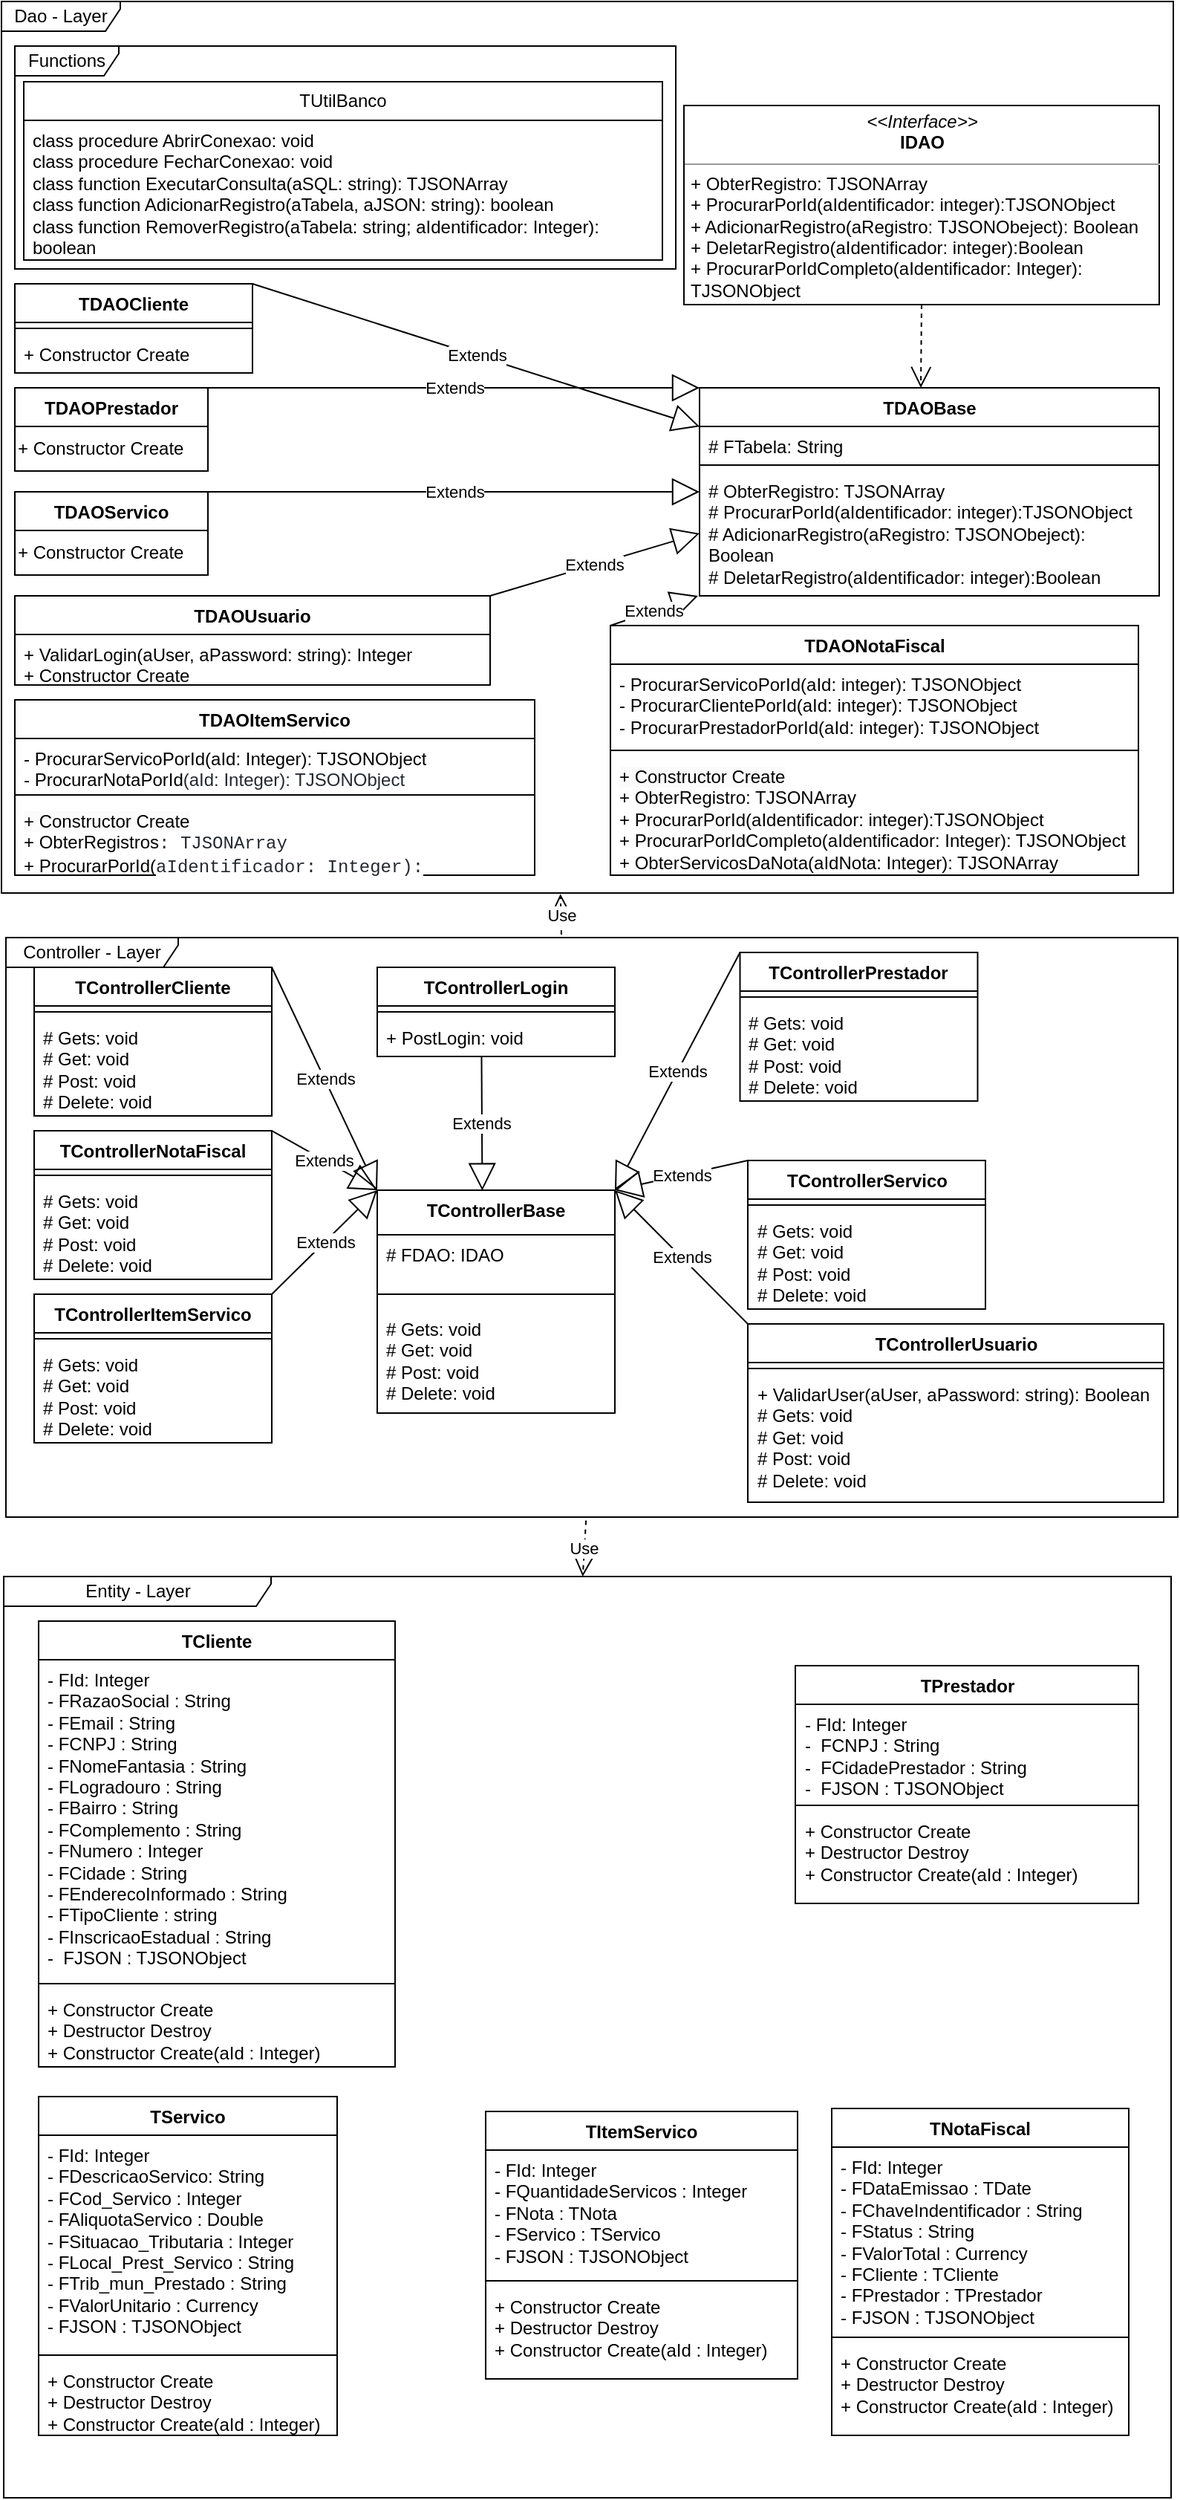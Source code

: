 <mxfile version="21.0.6" type="google"><diagram name="Página-1" id="JsCTMT73mzCLdnF7psTG"><mxGraphModel grid="1" page="1" gridSize="10" guides="1" tooltips="1" connect="1" arrows="1" fold="1" pageScale="1" pageWidth="827" pageHeight="1169" math="0" shadow="0"><root><mxCell id="0"/><mxCell id="1" parent="0"/><mxCell id="kdF4qEIJ6AiZeBFw40mu-1" value="Dao - Layer" style="shape=umlFrame;whiteSpace=wrap;html=1;pointerEvents=0;width=80;height=20;" vertex="1" parent="1"><mxGeometry x="11" y="30" width="789" height="600" as="geometry"/></mxCell><mxCell id="kdF4qEIJ6AiZeBFw40mu-3" value="TDAOCliente" style="swimlane;fontStyle=1;align=center;verticalAlign=top;childLayout=stackLayout;horizontal=1;startSize=26;horizontalStack=0;resizeParent=1;resizeParentMax=0;resizeLast=0;collapsible=1;marginBottom=0;whiteSpace=wrap;html=1;" vertex="1" parent="1"><mxGeometry x="20" y="220" width="160" height="60" as="geometry"/></mxCell><mxCell id="kdF4qEIJ6AiZeBFw40mu-5" value="" style="line;strokeWidth=1;fillColor=none;align=left;verticalAlign=middle;spacingTop=-1;spacingLeft=3;spacingRight=3;rotatable=0;labelPosition=right;points=[];portConstraint=eastwest;strokeColor=inherit;" vertex="1" parent="kdF4qEIJ6AiZeBFw40mu-3"><mxGeometry y="26" width="160" height="8" as="geometry"/></mxCell><mxCell id="kdF4qEIJ6AiZeBFw40mu-6" value="+ Constructor Create" style="text;strokeColor=none;fillColor=none;align=left;verticalAlign=top;spacingLeft=4;spacingRight=4;overflow=hidden;rotatable=0;points=[[0,0.5],[1,0.5]];portConstraint=eastwest;whiteSpace=wrap;html=1;" vertex="1" parent="kdF4qEIJ6AiZeBFw40mu-3"><mxGeometry y="34" width="160" height="26" as="geometry"/></mxCell><mxCell id="kdF4qEIJ6AiZeBFw40mu-8" value="TDAOBase" style="swimlane;fontStyle=1;align=center;verticalAlign=top;childLayout=stackLayout;horizontal=1;startSize=26;horizontalStack=0;resizeParent=1;resizeParentMax=0;resizeLast=0;collapsible=1;marginBottom=0;whiteSpace=wrap;html=1;" vertex="1" parent="1"><mxGeometry x="481" y="290" width="309.5" height="140" as="geometry"/></mxCell><mxCell id="kdF4qEIJ6AiZeBFw40mu-9" value="# FTabela: String" style="text;strokeColor=none;fillColor=none;align=left;verticalAlign=top;spacingLeft=4;spacingRight=4;overflow=hidden;rotatable=0;points=[[0,0.5],[1,0.5]];portConstraint=eastwest;whiteSpace=wrap;html=1;" vertex="1" parent="kdF4qEIJ6AiZeBFw40mu-8"><mxGeometry y="26" width="309.5" height="22" as="geometry"/></mxCell><mxCell id="kdF4qEIJ6AiZeBFw40mu-10" value="" style="line;strokeWidth=1;fillColor=none;align=left;verticalAlign=middle;spacingTop=-1;spacingLeft=3;spacingRight=3;rotatable=0;labelPosition=right;points=[];portConstraint=eastwest;strokeColor=inherit;" vertex="1" parent="kdF4qEIJ6AiZeBFw40mu-8"><mxGeometry y="48" width="309.5" height="8" as="geometry"/></mxCell><mxCell id="kdF4qEIJ6AiZeBFw40mu-11" value="# ObterRegistro: TJSONArray&lt;br&gt;# ProcurarPorId(aIdentificador: integer):TJSONObject&lt;br&gt;# AdicionarRegistro(aRegistro: TJSONObeject): Boolean&lt;br&gt;# DeletarRegistro(aIdentificador: integer):Boolean&lt;br&gt;&lt;br&gt;" style="text;strokeColor=none;fillColor=none;align=left;verticalAlign=top;spacingLeft=4;spacingRight=4;overflow=hidden;rotatable=0;points=[[0,0.5],[1,0.5]];portConstraint=eastwest;whiteSpace=wrap;html=1;" vertex="1" parent="kdF4qEIJ6AiZeBFw40mu-8"><mxGeometry y="56" width="309.5" height="84" as="geometry"/></mxCell><mxCell id="kdF4qEIJ6AiZeBFw40mu-12" value="TDAONotaFiscal" style="swimlane;fontStyle=1;align=center;verticalAlign=top;childLayout=stackLayout;horizontal=1;startSize=26;horizontalStack=0;resizeParent=1;resizeParentMax=0;resizeLast=0;collapsible=1;marginBottom=0;whiteSpace=wrap;html=1;" vertex="1" parent="1"><mxGeometry x="421" y="450" width="355.5" height="168" as="geometry"/></mxCell><mxCell id="kdF4qEIJ6AiZeBFw40mu-13" value="- ProcurarServicoPorId(aId: integer): TJSONObject&lt;br&gt;- ProcurarClientePorId(aId: integer): TJSONObject&lt;br&gt;- ProcurarPrestadorPorId(aId: integer): TJSONObject" style="text;strokeColor=none;fillColor=none;align=left;verticalAlign=top;spacingLeft=4;spacingRight=4;overflow=hidden;rotatable=0;points=[[0,0.5],[1,0.5]];portConstraint=eastwest;whiteSpace=wrap;html=1;" vertex="1" parent="kdF4qEIJ6AiZeBFw40mu-12"><mxGeometry y="26" width="355.5" height="54" as="geometry"/></mxCell><mxCell id="kdF4qEIJ6AiZeBFw40mu-14" value="" style="line;strokeWidth=1;fillColor=none;align=left;verticalAlign=middle;spacingTop=-1;spacingLeft=3;spacingRight=3;rotatable=0;labelPosition=right;points=[];portConstraint=eastwest;strokeColor=inherit;" vertex="1" parent="kdF4qEIJ6AiZeBFw40mu-12"><mxGeometry y="80" width="355.5" height="8" as="geometry"/></mxCell><mxCell id="kdF4qEIJ6AiZeBFw40mu-15" value="&lt;span style=&quot;color: rgb(0, 0, 0); font-family: Helvetica; font-size: 12px; font-style: normal; font-variant-ligatures: normal; font-variant-caps: normal; font-weight: 400; letter-spacing: normal; orphans: 2; text-align: left; text-indent: 0px; text-transform: none; widows: 2; word-spacing: 0px; -webkit-text-stroke-width: 0px; background-color: rgb(251, 251, 251); text-decoration-thickness: initial; text-decoration-style: initial; text-decoration-color: initial; float: none; display: inline !important;&quot;&gt;+ Constructor Create&lt;br&gt;&lt;/span&gt;+ ObterRegistro: TJSONArray&lt;br style=&quot;border-color: var(--border-color);&quot;&gt;+ ProcurarPorId(aIdentificador: integer):TJSONObject&lt;br&gt;&lt;div&gt;+ ProcurarPorIdCompleto(aIdentificador: Integer): TJSONObject&lt;/div&gt;&lt;div&gt;+ ObterServicosDaNota(aIdNota: Integer): TJSONArray&lt;/div&gt;" style="text;strokeColor=none;fillColor=none;align=left;verticalAlign=top;spacingLeft=4;spacingRight=4;overflow=hidden;rotatable=0;points=[[0,0.5],[1,0.5]];portConstraint=eastwest;whiteSpace=wrap;html=1;" vertex="1" parent="kdF4qEIJ6AiZeBFw40mu-12"><mxGeometry y="88" width="355.5" height="80" as="geometry"/></mxCell><mxCell id="kdF4qEIJ6AiZeBFw40mu-16" value="TDAOPrestador" style="swimlane;fontStyle=1;align=center;verticalAlign=top;childLayout=stackLayout;horizontal=1;startSize=26;horizontalStack=0;resizeParent=1;resizeParentMax=0;resizeLast=0;collapsible=1;marginBottom=0;whiteSpace=wrap;html=1;" vertex="1" parent="1"><mxGeometry x="20" y="290" width="130" height="56" as="geometry"/></mxCell><mxCell id="kdF4qEIJ6AiZeBFw40mu-38" value="+ Constructor Create" style="text;html=1;align=left;verticalAlign=middle;resizable=0;points=[];autosize=1;strokeColor=none;fillColor=none;" vertex="1" parent="kdF4qEIJ6AiZeBFw40mu-16"><mxGeometry y="26" width="130" height="30" as="geometry"/></mxCell><mxCell id="kdF4qEIJ6AiZeBFw40mu-24" value="TDAOUsuario" style="swimlane;fontStyle=1;align=center;verticalAlign=top;childLayout=stackLayout;horizontal=1;startSize=26;horizontalStack=0;resizeParent=1;resizeParentMax=0;resizeLast=0;collapsible=1;marginBottom=0;whiteSpace=wrap;html=1;" vertex="1" parent="1"><mxGeometry x="20" y="430" width="320" height="60" as="geometry"/></mxCell><mxCell id="kdF4qEIJ6AiZeBFw40mu-25" value="+ ValidarLogin(aUser, aPassword: string): Integer&lt;br&gt;+ Constructor Create" style="text;strokeColor=none;fillColor=none;align=left;verticalAlign=top;spacingLeft=4;spacingRight=4;overflow=hidden;rotatable=0;points=[[0,0.5],[1,0.5]];portConstraint=eastwest;whiteSpace=wrap;html=1;" vertex="1" parent="kdF4qEIJ6AiZeBFw40mu-24"><mxGeometry y="26" width="320" height="34" as="geometry"/></mxCell><mxCell id="kdF4qEIJ6AiZeBFw40mu-32" value="&lt;p style=&quot;margin:0px;margin-top:4px;text-align:center;&quot;&gt;&lt;i&gt;&amp;lt;&amp;lt;Interface&amp;gt;&amp;gt;&lt;/i&gt;&lt;br&gt;&lt;b&gt;IDAO&lt;/b&gt;&lt;/p&gt;&lt;hr size=&quot;1&quot;&gt;&lt;p style=&quot;margin:0px;margin-left:4px;&quot;&gt;+ ObterRegistro: TJSONArray&lt;br&gt;+ ProcurarPorId(aIdentificador: integer):TJSONObject&lt;/p&gt;&lt;p style=&quot;margin:0px;margin-left:4px;&quot;&gt;+ AdicionarRegistro(aRegistro: TJSONObeject): Boolean&lt;/p&gt;&lt;p style=&quot;margin:0px;margin-left:4px;&quot;&gt;+ DeletarRegistro(aIdentificador: integer):Boolean&lt;br&gt;&lt;/p&gt;&lt;p style=&quot;margin:0px;margin-left:4px;&quot;&gt;+ ProcurarPorIdCompleto(aIdentificador: Integer): TJSONObject&lt;/p&gt;" style="verticalAlign=top;align=left;overflow=fill;fontSize=12;fontFamily=Helvetica;html=1;whiteSpace=wrap;" vertex="1" parent="1"><mxGeometry x="470.5" y="100" width="320" height="134" as="geometry"/></mxCell><mxCell id="kdF4qEIJ6AiZeBFw40mu-33" value="Functions" style="shape=umlFrame;whiteSpace=wrap;html=1;pointerEvents=0;width=70;height=20;" vertex="1" parent="1"><mxGeometry x="20" y="60" width="445" height="150" as="geometry"/></mxCell><mxCell id="kdF4qEIJ6AiZeBFw40mu-34" value="TUtilBanco" style="swimlane;fontStyle=0;childLayout=stackLayout;horizontal=1;startSize=26;fillColor=none;horizontalStack=0;resizeParent=1;resizeParentMax=0;resizeLast=0;collapsible=1;marginBottom=0;whiteSpace=wrap;html=1;" vertex="1" parent="1"><mxGeometry x="26" y="84" width="430" height="120" as="geometry"/></mxCell><mxCell id="kdF4qEIJ6AiZeBFw40mu-35" value="class procedure AbrirConexao: void&lt;br&gt;class procedure FecharConexao: void&lt;br&gt;class function ExecutarConsulta(aSQL: string): TJSONArray&lt;br&gt;class function AdicionarRegistro(aTabela, aJSON: string): boolean&lt;br&gt;class function RemoverRegistro(aTabela: string; aIdentificador: Integer): boolean" style="text;strokeColor=none;fillColor=none;align=left;verticalAlign=top;spacingLeft=4;spacingRight=4;overflow=hidden;rotatable=0;points=[[0,0.5],[1,0.5]];portConstraint=eastwest;whiteSpace=wrap;html=1;" vertex="1" parent="kdF4qEIJ6AiZeBFw40mu-34"><mxGeometry y="26" width="430" height="94" as="geometry"/></mxCell><mxCell id="kdF4qEIJ6AiZeBFw40mu-39" value="TDAOServico" style="swimlane;fontStyle=1;align=center;verticalAlign=top;childLayout=stackLayout;horizontal=1;startSize=26;horizontalStack=0;resizeParent=1;resizeParentMax=0;resizeLast=0;collapsible=1;marginBottom=0;whiteSpace=wrap;html=1;" vertex="1" parent="1"><mxGeometry x="20" y="360" width="130" height="56" as="geometry"/></mxCell><mxCell id="kdF4qEIJ6AiZeBFw40mu-40" value="+ Constructor Create" style="text;html=1;align=left;verticalAlign=middle;resizable=0;points=[];autosize=1;strokeColor=none;fillColor=none;" vertex="1" parent="kdF4qEIJ6AiZeBFw40mu-39"><mxGeometry y="26" width="130" height="30" as="geometry"/></mxCell><mxCell id="kdF4qEIJ6AiZeBFw40mu-42" value="Extends" style="endArrow=block;endSize=16;endFill=0;html=1;rounded=0;exitX=1;exitY=0;exitDx=0;exitDy=0;entryX=0;entryY=0.186;entryDx=0;entryDy=0;entryPerimeter=0;" edge="1" parent="1" source="kdF4qEIJ6AiZeBFw40mu-3" target="kdF4qEIJ6AiZeBFw40mu-8"><mxGeometry width="160" relative="1" as="geometry"><mxPoint x="317.5" y="70" as="sourcePoint"/><mxPoint x="430" y="310" as="targetPoint"/></mxGeometry></mxCell><mxCell id="kdF4qEIJ6AiZeBFw40mu-43" value="Extends" style="endArrow=block;endSize=16;endFill=0;html=1;rounded=0;exitX=0;exitY=0;exitDx=0;exitDy=0;" edge="1" parent="1" source="kdF4qEIJ6AiZeBFw40mu-12"><mxGeometry width="160" relative="1" as="geometry"><mxPoint x="330" y="210" as="sourcePoint"/><mxPoint x="480" y="430" as="targetPoint"/></mxGeometry></mxCell><mxCell id="kdF4qEIJ6AiZeBFw40mu-44" value="Extends" style="endArrow=block;endSize=16;endFill=0;html=1;rounded=0;entryX=0;entryY=0;entryDx=0;entryDy=0;" edge="1" parent="1" target="kdF4qEIJ6AiZeBFw40mu-8"><mxGeometry width="160" relative="1" as="geometry"><mxPoint x="150" y="290" as="sourcePoint"/><mxPoint x="430" y="327" as="targetPoint"/></mxGeometry></mxCell><mxCell id="kdF4qEIJ6AiZeBFw40mu-45" value="Extends" style="endArrow=block;endSize=16;endFill=0;html=1;rounded=0;exitX=1;exitY=0;exitDx=0;exitDy=0;entryX=0;entryY=0.5;entryDx=0;entryDy=0;" edge="1" parent="1" source="kdF4qEIJ6AiZeBFw40mu-24" target="kdF4qEIJ6AiZeBFw40mu-11"><mxGeometry width="160" relative="1" as="geometry"><mxPoint x="290" y="439" as="sourcePoint"/><mxPoint x="429" y="346" as="targetPoint"/></mxGeometry></mxCell><mxCell id="kdF4qEIJ6AiZeBFw40mu-46" value="Extends" style="endArrow=block;endSize=16;endFill=0;html=1;rounded=0;exitX=1;exitY=0;exitDx=0;exitDy=0;" edge="1" parent="1" source="kdF4qEIJ6AiZeBFw40mu-39" target="kdF4qEIJ6AiZeBFw40mu-8"><mxGeometry width="160" relative="1" as="geometry"><mxPoint x="140" y="380" as="sourcePoint"/><mxPoint x="390" y="350" as="targetPoint"/></mxGeometry></mxCell><mxCell id="kdF4qEIJ6AiZeBFw40mu-47" value="Controller - Layer" style="shape=umlFrame;whiteSpace=wrap;html=1;pointerEvents=0;width=116;height=20;" vertex="1" parent="1"><mxGeometry x="14" y="660" width="789" height="390" as="geometry"/></mxCell><mxCell id="kdF4qEIJ6AiZeBFw40mu-52" value="TControllerLogin" style="swimlane;fontStyle=1;align=center;verticalAlign=top;childLayout=stackLayout;horizontal=1;startSize=26;horizontalStack=0;resizeParent=1;resizeParentMax=0;resizeLast=0;collapsible=1;marginBottom=0;whiteSpace=wrap;html=1;" vertex="1" parent="1"><mxGeometry x="264" y="680" width="160" height="60" as="geometry"/></mxCell><mxCell id="kdF4qEIJ6AiZeBFw40mu-53" value="" style="line;strokeWidth=1;fillColor=none;align=left;verticalAlign=middle;spacingTop=-1;spacingLeft=3;spacingRight=3;rotatable=0;labelPosition=right;points=[];portConstraint=eastwest;strokeColor=inherit;" vertex="1" parent="kdF4qEIJ6AiZeBFw40mu-52"><mxGeometry y="26" width="160" height="8" as="geometry"/></mxCell><mxCell id="kdF4qEIJ6AiZeBFw40mu-54" value="+ PostLogin: void" style="text;strokeColor=none;fillColor=none;align=left;verticalAlign=top;spacingLeft=4;spacingRight=4;overflow=hidden;rotatable=0;points=[[0,0.5],[1,0.5]];portConstraint=eastwest;whiteSpace=wrap;html=1;" vertex="1" parent="kdF4qEIJ6AiZeBFw40mu-52"><mxGeometry y="34" width="160" height="26" as="geometry"/></mxCell><mxCell id="kdF4qEIJ6AiZeBFw40mu-55" value="TControllerCliente" style="swimlane;fontStyle=1;align=center;verticalAlign=top;childLayout=stackLayout;horizontal=1;startSize=26;horizontalStack=0;resizeParent=1;resizeParentMax=0;resizeLast=0;collapsible=1;marginBottom=0;whiteSpace=wrap;html=1;" vertex="1" parent="1"><mxGeometry x="33" y="680" width="160" height="100" as="geometry"/></mxCell><mxCell id="kdF4qEIJ6AiZeBFw40mu-56" value="" style="line;strokeWidth=1;fillColor=none;align=left;verticalAlign=middle;spacingTop=-1;spacingLeft=3;spacingRight=3;rotatable=0;labelPosition=right;points=[];portConstraint=eastwest;strokeColor=inherit;" vertex="1" parent="kdF4qEIJ6AiZeBFw40mu-55"><mxGeometry y="26" width="160" height="8" as="geometry"/></mxCell><mxCell id="kdF4qEIJ6AiZeBFw40mu-57" value="# Gets: void&lt;br style=&quot;border-color: var(--border-color);&quot;&gt;# Get: void&lt;br style=&quot;border-color: var(--border-color);&quot;&gt;# Post: void&lt;br style=&quot;border-color: var(--border-color);&quot;&gt;# Delete: void" style="text;strokeColor=none;fillColor=none;align=left;verticalAlign=top;spacingLeft=4;spacingRight=4;overflow=hidden;rotatable=0;points=[[0,0.5],[1,0.5]];portConstraint=eastwest;whiteSpace=wrap;html=1;" vertex="1" parent="kdF4qEIJ6AiZeBFw40mu-55"><mxGeometry y="34" width="160" height="66" as="geometry"/></mxCell><mxCell id="kdF4qEIJ6AiZeBFw40mu-58" value="TControllerNotaFiscal" style="swimlane;fontStyle=1;align=center;verticalAlign=top;childLayout=stackLayout;horizontal=1;startSize=26;horizontalStack=0;resizeParent=1;resizeParentMax=0;resizeLast=0;collapsible=1;marginBottom=0;whiteSpace=wrap;html=1;" vertex="1" parent="1"><mxGeometry x="33" y="790" width="160" height="100" as="geometry"/></mxCell><mxCell id="kdF4qEIJ6AiZeBFw40mu-59" value="" style="line;strokeWidth=1;fillColor=none;align=left;verticalAlign=middle;spacingTop=-1;spacingLeft=3;spacingRight=3;rotatable=0;labelPosition=right;points=[];portConstraint=eastwest;strokeColor=inherit;" vertex="1" parent="kdF4qEIJ6AiZeBFw40mu-58"><mxGeometry y="26" width="160" height="8" as="geometry"/></mxCell><mxCell id="kdF4qEIJ6AiZeBFw40mu-60" value="# Gets: void&lt;br style=&quot;border-color: var(--border-color);&quot;&gt;# Get: void&lt;br style=&quot;border-color: var(--border-color);&quot;&gt;# Post: void&lt;br style=&quot;border-color: var(--border-color);&quot;&gt;# Delete: void" style="text;strokeColor=none;fillColor=none;align=left;verticalAlign=top;spacingLeft=4;spacingRight=4;overflow=hidden;rotatable=0;points=[[0,0.5],[1,0.5]];portConstraint=eastwest;whiteSpace=wrap;html=1;" vertex="1" parent="kdF4qEIJ6AiZeBFw40mu-58"><mxGeometry y="34" width="160" height="66" as="geometry"/></mxCell><mxCell id="kdF4qEIJ6AiZeBFw40mu-64" value="TControllerServico" style="swimlane;fontStyle=1;align=center;verticalAlign=top;childLayout=stackLayout;horizontal=1;startSize=26;horizontalStack=0;resizeParent=1;resizeParentMax=0;resizeLast=0;collapsible=1;marginBottom=0;whiteSpace=wrap;html=1;" vertex="1" parent="1"><mxGeometry x="513.5" y="810" width="160" height="100" as="geometry"/></mxCell><mxCell id="kdF4qEIJ6AiZeBFw40mu-65" value="" style="line;strokeWidth=1;fillColor=none;align=left;verticalAlign=middle;spacingTop=-1;spacingLeft=3;spacingRight=3;rotatable=0;labelPosition=right;points=[];portConstraint=eastwest;strokeColor=inherit;" vertex="1" parent="kdF4qEIJ6AiZeBFw40mu-64"><mxGeometry y="26" width="160" height="8" as="geometry"/></mxCell><mxCell id="kdF4qEIJ6AiZeBFw40mu-66" value="# Gets: void&lt;br style=&quot;border-color: var(--border-color);&quot;&gt;# Get: void&lt;br style=&quot;border-color: var(--border-color);&quot;&gt;# Post: void&lt;br style=&quot;border-color: var(--border-color);&quot;&gt;# Delete: void" style="text;strokeColor=none;fillColor=none;align=left;verticalAlign=top;spacingLeft=4;spacingRight=4;overflow=hidden;rotatable=0;points=[[0,0.5],[1,0.5]];portConstraint=eastwest;whiteSpace=wrap;html=1;" vertex="1" parent="kdF4qEIJ6AiZeBFw40mu-64"><mxGeometry y="34" width="160" height="66" as="geometry"/></mxCell><mxCell id="kdF4qEIJ6AiZeBFw40mu-67" value="TControllerPrestador" style="swimlane;fontStyle=1;align=center;verticalAlign=top;childLayout=stackLayout;horizontal=1;startSize=26;horizontalStack=0;resizeParent=1;resizeParentMax=0;resizeLast=0;collapsible=1;marginBottom=0;whiteSpace=wrap;html=1;" vertex="1" parent="1"><mxGeometry x="508.25" y="670" width="160" height="100" as="geometry"/></mxCell><mxCell id="kdF4qEIJ6AiZeBFw40mu-68" value="" style="line;strokeWidth=1;fillColor=none;align=left;verticalAlign=middle;spacingTop=-1;spacingLeft=3;spacingRight=3;rotatable=0;labelPosition=right;points=[];portConstraint=eastwest;strokeColor=inherit;" vertex="1" parent="kdF4qEIJ6AiZeBFw40mu-67"><mxGeometry y="26" width="160" height="8" as="geometry"/></mxCell><mxCell id="kdF4qEIJ6AiZeBFw40mu-69" value="# Gets: void&lt;br style=&quot;border-color: var(--border-color);&quot;&gt;# Get: void&lt;br style=&quot;border-color: var(--border-color);&quot;&gt;# Post: void&lt;br style=&quot;border-color: var(--border-color);&quot;&gt;# Delete: void" style="text;strokeColor=none;fillColor=none;align=left;verticalAlign=top;spacingLeft=4;spacingRight=4;overflow=hidden;rotatable=0;points=[[0,0.5],[1,0.5]];portConstraint=eastwest;whiteSpace=wrap;html=1;" vertex="1" parent="kdF4qEIJ6AiZeBFw40mu-67"><mxGeometry y="34" width="160" height="66" as="geometry"/></mxCell><mxCell id="kdF4qEIJ6AiZeBFw40mu-70" value="TControllerUsuario" style="swimlane;fontStyle=1;align=center;verticalAlign=top;childLayout=stackLayout;horizontal=1;startSize=26;horizontalStack=0;resizeParent=1;resizeParentMax=0;resizeLast=0;collapsible=1;marginBottom=0;whiteSpace=wrap;html=1;" vertex="1" parent="1"><mxGeometry x="513.5" y="920" width="280" height="120" as="geometry"/></mxCell><mxCell id="kdF4qEIJ6AiZeBFw40mu-71" value="" style="line;strokeWidth=1;fillColor=none;align=left;verticalAlign=middle;spacingTop=-1;spacingLeft=3;spacingRight=3;rotatable=0;labelPosition=right;points=[];portConstraint=eastwest;strokeColor=inherit;" vertex="1" parent="kdF4qEIJ6AiZeBFw40mu-70"><mxGeometry y="26" width="280" height="8" as="geometry"/></mxCell><mxCell id="kdF4qEIJ6AiZeBFw40mu-72" value="+ ValidarUser(aUser, aPassword: string): Boolean&lt;br&gt;# Gets: void&lt;br style=&quot;border-color: var(--border-color);&quot;&gt;# Get: void&lt;br style=&quot;border-color: var(--border-color);&quot;&gt;# Post: void&lt;br style=&quot;border-color: var(--border-color);&quot;&gt;# Delete: void" style="text;strokeColor=none;fillColor=none;align=left;verticalAlign=top;spacingLeft=4;spacingRight=4;overflow=hidden;rotatable=0;points=[[0,0.5],[1,0.5]];portConstraint=eastwest;whiteSpace=wrap;html=1;" vertex="1" parent="kdF4qEIJ6AiZeBFw40mu-70"><mxGeometry y="34" width="280" height="86" as="geometry"/></mxCell><mxCell id="kdF4qEIJ6AiZeBFw40mu-84" value="TControllerItemServico" style="swimlane;fontStyle=1;align=center;verticalAlign=top;childLayout=stackLayout;horizontal=1;startSize=26;horizontalStack=0;resizeParent=1;resizeParentMax=0;resizeLast=0;collapsible=1;marginBottom=0;whiteSpace=wrap;html=1;" vertex="1" parent="1"><mxGeometry x="33" y="900" width="160" height="100" as="geometry"/></mxCell><mxCell id="kdF4qEIJ6AiZeBFw40mu-85" value="" style="line;strokeWidth=1;fillColor=none;align=left;verticalAlign=middle;spacingTop=-1;spacingLeft=3;spacingRight=3;rotatable=0;labelPosition=right;points=[];portConstraint=eastwest;strokeColor=inherit;" vertex="1" parent="kdF4qEIJ6AiZeBFw40mu-84"><mxGeometry y="26" width="160" height="8" as="geometry"/></mxCell><mxCell id="kdF4qEIJ6AiZeBFw40mu-86" value="# Gets: void&lt;br style=&quot;border-color: var(--border-color);&quot;&gt;# Get: void&lt;br style=&quot;border-color: var(--border-color);&quot;&gt;# Post: void&lt;br style=&quot;border-color: var(--border-color);&quot;&gt;# Delete: void" style="text;strokeColor=none;fillColor=none;align=left;verticalAlign=top;spacingLeft=4;spacingRight=4;overflow=hidden;rotatable=0;points=[[0,0.5],[1,0.5]];portConstraint=eastwest;whiteSpace=wrap;html=1;" vertex="1" parent="kdF4qEIJ6AiZeBFw40mu-84"><mxGeometry y="34" width="160" height="66" as="geometry"/></mxCell><mxCell id="kdF4qEIJ6AiZeBFw40mu-96" value="TControllerBase" style="swimlane;fontStyle=1;align=center;verticalAlign=top;childLayout=stackLayout;horizontal=1;startSize=30;horizontalStack=0;resizeParent=1;resizeParentMax=0;resizeLast=0;collapsible=1;marginBottom=0;whiteSpace=wrap;html=1;" vertex="1" parent="1"><mxGeometry x="264" y="830" width="160" height="150" as="geometry"/></mxCell><mxCell id="kdF4qEIJ6AiZeBFw40mu-98" value="# FDAO: IDAO" style="text;strokeColor=none;fillColor=none;align=left;verticalAlign=top;spacingLeft=4;spacingRight=4;overflow=hidden;rotatable=0;points=[[0,0.5],[1,0.5]];portConstraint=eastwest;whiteSpace=wrap;html=1;" vertex="1" parent="kdF4qEIJ6AiZeBFw40mu-96"><mxGeometry y="30" width="160" height="30" as="geometry"/></mxCell><mxCell id="kdF4qEIJ6AiZeBFw40mu-97" value="" style="line;strokeWidth=1;fillColor=none;align=left;verticalAlign=middle;spacingTop=-1;spacingLeft=3;spacingRight=3;rotatable=0;labelPosition=right;points=[];portConstraint=eastwest;strokeColor=inherit;" vertex="1" parent="kdF4qEIJ6AiZeBFw40mu-96"><mxGeometry y="60" width="160" height="20" as="geometry"/></mxCell><mxCell id="kdF4qEIJ6AiZeBFw40mu-103" value="# Gets: void&lt;br&gt;# Get: void&lt;br&gt;# Post: void&lt;br&gt;# Delete: void" style="text;strokeColor=none;fillColor=none;align=left;verticalAlign=top;spacingLeft=4;spacingRight=4;overflow=hidden;rotatable=0;points=[[0,0.5],[1,0.5]];portConstraint=eastwest;whiteSpace=wrap;html=1;" vertex="1" parent="kdF4qEIJ6AiZeBFw40mu-96"><mxGeometry y="80" width="160" height="70" as="geometry"/></mxCell><mxCell id="kdF4qEIJ6AiZeBFw40mu-162" value="Use" style="endArrow=open;endSize=12;dashed=1;html=1;rounded=0;exitX=0.474;exitY=-0.005;exitDx=0;exitDy=0;exitPerimeter=0;entryX=0.477;entryY=1.001;entryDx=0;entryDy=0;entryPerimeter=0;strokeWidth=1;" edge="1" parent="1" source="kdF4qEIJ6AiZeBFw40mu-47" target="kdF4qEIJ6AiZeBFw40mu-1"><mxGeometry width="160" relative="1" as="geometry"><mxPoint x="470" y="640" as="sourcePoint"/><mxPoint x="630" y="640" as="targetPoint"/></mxGeometry></mxCell><mxCell id="kdF4qEIJ6AiZeBFw40mu-163" value="Extends" style="endArrow=block;endSize=16;endFill=0;html=1;rounded=0;entryX=0;entryY=0;entryDx=0;entryDy=0;exitX=1;exitY=0;exitDx=0;exitDy=0;" edge="1" parent="1" source="kdF4qEIJ6AiZeBFw40mu-84" target="kdF4qEIJ6AiZeBFw40mu-96"><mxGeometry width="160" relative="1" as="geometry"><mxPoint x="194" y="900" as="sourcePoint"/><mxPoint x="384" y="990" as="targetPoint"/></mxGeometry></mxCell><mxCell id="kdF4qEIJ6AiZeBFw40mu-164" value="Extends" style="endArrow=block;endSize=16;endFill=0;html=1;rounded=0;exitX=1;exitY=0;exitDx=0;exitDy=0;entryX=0;entryY=0;entryDx=0;entryDy=0;" edge="1" parent="1" source="kdF4qEIJ6AiZeBFw40mu-58" target="kdF4qEIJ6AiZeBFw40mu-96"><mxGeometry width="160" relative="1" as="geometry"><mxPoint x="214" y="839.41" as="sourcePoint"/><mxPoint x="374" y="839.41" as="targetPoint"/></mxGeometry></mxCell><mxCell id="kdF4qEIJ6AiZeBFw40mu-165" value="Extends" style="endArrow=block;endSize=16;endFill=0;html=1;rounded=0;entryX=0;entryY=0;entryDx=0;entryDy=0;exitX=1;exitY=0;exitDx=0;exitDy=0;" edge="1" parent="1" source="kdF4qEIJ6AiZeBFw40mu-55" target="kdF4qEIJ6AiZeBFw40mu-96"><mxGeometry width="160" relative="1" as="geometry"><mxPoint x="214" y="740" as="sourcePoint"/><mxPoint x="374" y="740" as="targetPoint"/></mxGeometry></mxCell><mxCell id="kdF4qEIJ6AiZeBFw40mu-167" value="Extends" style="endArrow=block;endSize=16;endFill=0;html=1;rounded=0;exitX=0;exitY=0;exitDx=0;exitDy=0;entryX=1;entryY=0;entryDx=0;entryDy=0;" edge="1" parent="1" source="kdF4qEIJ6AiZeBFw40mu-70" target="kdF4qEIJ6AiZeBFw40mu-96"><mxGeometry width="160" relative="1" as="geometry"><mxPoint x="564" y="980" as="sourcePoint"/><mxPoint x="724" y="980" as="targetPoint"/></mxGeometry></mxCell><mxCell id="kdF4qEIJ6AiZeBFw40mu-168" value="Extends" style="endArrow=block;endSize=16;endFill=0;html=1;rounded=0;entryX=1;entryY=0;entryDx=0;entryDy=0;exitX=0;exitY=0;exitDx=0;exitDy=0;" edge="1" parent="1" source="kdF4qEIJ6AiZeBFw40mu-67" target="kdF4qEIJ6AiZeBFw40mu-96"><mxGeometry width="160" relative="1" as="geometry"><mxPoint x="519" y="683" as="sourcePoint"/><mxPoint x="584" y="740" as="targetPoint"/></mxGeometry></mxCell><mxCell id="kdF4qEIJ6AiZeBFw40mu-169" value="Extends" style="endArrow=block;endSize=16;endFill=0;html=1;rounded=0;entryX=1;entryY=0;entryDx=0;entryDy=0;exitX=0;exitY=0;exitDx=0;exitDy=0;" edge="1" parent="1" source="kdF4qEIJ6AiZeBFw40mu-64" target="kdF4qEIJ6AiZeBFw40mu-96"><mxGeometry width="160" relative="1" as="geometry"><mxPoint x="526" y="796" as="sourcePoint"/><mxPoint x="424" y="810" as="targetPoint"/></mxGeometry></mxCell><mxCell id="kdF4qEIJ6AiZeBFw40mu-170" value="Extends" style="endArrow=block;endSize=16;endFill=0;html=1;rounded=0;exitX=0.439;exitY=1.002;exitDx=0;exitDy=0;exitPerimeter=0;entryX=0.442;entryY=0.002;entryDx=0;entryDy=0;entryPerimeter=0;" edge="1" parent="1" source="kdF4qEIJ6AiZeBFw40mu-54" target="kdF4qEIJ6AiZeBFw40mu-96"><mxGeometry width="160" relative="1" as="geometry"><mxPoint x="251" y="770" as="sourcePoint"/><mxPoint x="411" y="770" as="targetPoint"/></mxGeometry></mxCell><mxCell id="kdF4qEIJ6AiZeBFw40mu-171" value="Entity - Layer" style="shape=umlFrame;whiteSpace=wrap;html=1;pointerEvents=0;width=180;height=20;" vertex="1" parent="1"><mxGeometry x="12.5" y="1090" width="786" height="620" as="geometry"/></mxCell><mxCell id="kdF4qEIJ6AiZeBFw40mu-172" value="Use" style="endArrow=open;endSize=12;dashed=1;html=1;rounded=0;entryX=0.496;entryY=0;entryDx=0;entryDy=0;entryPerimeter=0;exitX=0.495;exitY=1.006;exitDx=0;exitDy=0;exitPerimeter=0;" edge="1" parent="1" target="kdF4qEIJ6AiZeBFw40mu-171" source="kdF4qEIJ6AiZeBFw40mu-47"><mxGeometry width="160" relative="1" as="geometry"><mxPoint x="366" y="1100" as="sourcePoint"/><mxPoint x="590" y="1120" as="targetPoint"/></mxGeometry></mxCell><mxCell id="kdF4qEIJ6AiZeBFw40mu-173" value="TCliente" style="swimlane;fontStyle=1;align=center;verticalAlign=top;childLayout=stackLayout;horizontal=1;startSize=26;horizontalStack=0;resizeParent=1;resizeParentMax=0;resizeLast=0;collapsible=1;marginBottom=0;whiteSpace=wrap;html=1;" vertex="1" parent="1"><mxGeometry x="36" y="1120" width="240" height="300" as="geometry"/></mxCell><mxCell id="kdF4qEIJ6AiZeBFw40mu-174" value="&lt;div&gt;- FId: Integer&lt;/div&gt;&lt;div&gt;&lt;span style=&quot;background-color: initial;&quot;&gt;- FRazaoSocial : String&lt;/span&gt;&lt;/div&gt;&lt;div&gt;- FEmail : String&lt;/div&gt;&lt;div&gt;- FCNPJ : String&lt;/div&gt;&lt;div&gt;- FNomeFantasia : String&lt;/div&gt;&lt;div&gt;- FLogradouro : String&lt;/div&gt;&lt;div&gt;- FBairro : String&lt;/div&gt;&lt;div&gt;- FComplemento : String&lt;/div&gt;&lt;div&gt;- FNumero : Integer&lt;/div&gt;&lt;div&gt;- F&lt;span style=&quot;background-color: initial;&quot;&gt;Cidade : String&lt;/span&gt;&lt;/div&gt;&lt;div&gt;&lt;span style=&quot;background-color: initial;&quot;&gt;- FEnderecoInformado : String&lt;/span&gt;&lt;/div&gt;&lt;div&gt;&lt;span style=&quot;background-color: initial;&quot;&gt;- FTipoCliente : string&lt;/span&gt;&lt;/div&gt;&lt;div&gt;&lt;span style=&quot;background-color: initial;&quot;&gt;- FInscricaoEstadual : String&lt;/span&gt;&lt;/div&gt;&lt;div&gt;&lt;span style=&quot;background-color: initial;&quot;&gt;-&amp;nbsp; FJSON : TJSONObject&lt;/span&gt;&lt;/div&gt;" style="text;strokeColor=none;fillColor=none;align=left;verticalAlign=top;spacingLeft=4;spacingRight=4;overflow=hidden;rotatable=0;points=[[0,0.5],[1,0.5]];portConstraint=eastwest;whiteSpace=wrap;html=1;" vertex="1" parent="kdF4qEIJ6AiZeBFw40mu-173"><mxGeometry y="26" width="240" height="214" as="geometry"/></mxCell><mxCell id="kdF4qEIJ6AiZeBFw40mu-175" value="" style="line;strokeWidth=1;fillColor=none;align=left;verticalAlign=middle;spacingTop=-1;spacingLeft=3;spacingRight=3;rotatable=0;labelPosition=right;points=[];portConstraint=eastwest;strokeColor=inherit;" vertex="1" parent="kdF4qEIJ6AiZeBFw40mu-173"><mxGeometry y="240" width="240" height="8" as="geometry"/></mxCell><mxCell id="kdF4qEIJ6AiZeBFw40mu-176" value="+ Constructor Create&lt;br&gt;+ Destructor Destroy&lt;br&gt;&lt;div&gt;+ Constructor Create(aId : Integer)&lt;br&gt;&lt;/div&gt;" style="text;strokeColor=none;fillColor=none;align=left;verticalAlign=top;spacingLeft=4;spacingRight=4;overflow=hidden;rotatable=0;points=[[0,0.5],[1,0.5]];portConstraint=eastwest;whiteSpace=wrap;html=1;" vertex="1" parent="kdF4qEIJ6AiZeBFw40mu-173"><mxGeometry y="248" width="240" height="52" as="geometry"/></mxCell><mxCell id="kdF4qEIJ6AiZeBFw40mu-177" value="TPrestador" style="swimlane;fontStyle=1;align=center;verticalAlign=top;childLayout=stackLayout;horizontal=1;startSize=26;horizontalStack=0;resizeParent=1;resizeParentMax=0;resizeLast=0;collapsible=1;marginBottom=0;whiteSpace=wrap;html=1;" vertex="1" parent="1"><mxGeometry x="545.5" y="1150" width="231" height="160" as="geometry"/></mxCell><mxCell id="kdF4qEIJ6AiZeBFw40mu-178" value="&lt;div&gt;- FId: Integer&lt;/div&gt;&lt;div&gt;&lt;span style=&quot;background-color: initial;&quot;&gt;-&amp;nbsp; FCNPJ : String&lt;/span&gt;&lt;/div&gt;&lt;div&gt;-&amp;nbsp; FCidadePrestador : String&lt;/div&gt;&lt;div&gt;-&amp;nbsp; FJSON : TJSONObject&lt;/div&gt;&lt;div&gt;&lt;br&gt;&lt;/div&gt;" style="text;strokeColor=none;fillColor=none;align=left;verticalAlign=top;spacingLeft=4;spacingRight=4;overflow=hidden;rotatable=0;points=[[0,0.5],[1,0.5]];portConstraint=eastwest;whiteSpace=wrap;html=1;" vertex="1" parent="kdF4qEIJ6AiZeBFw40mu-177"><mxGeometry y="26" width="231" height="64" as="geometry"/></mxCell><mxCell id="kdF4qEIJ6AiZeBFw40mu-179" value="" style="line;strokeWidth=1;fillColor=none;align=left;verticalAlign=middle;spacingTop=-1;spacingLeft=3;spacingRight=3;rotatable=0;labelPosition=right;points=[];portConstraint=eastwest;strokeColor=inherit;" vertex="1" parent="kdF4qEIJ6AiZeBFw40mu-177"><mxGeometry y="90" width="231" height="8" as="geometry"/></mxCell><mxCell id="kdF4qEIJ6AiZeBFw40mu-180" value="+ Constructor Create&lt;br style=&quot;border-color: var(--border-color);&quot;&gt;+ Destructor Destroy&lt;br style=&quot;border-color: var(--border-color);&quot;&gt;&lt;div style=&quot;border-color: var(--border-color);&quot;&gt;+ Constructor Create(aId : Integer)&lt;br&gt;&lt;/div&gt;" style="text;strokeColor=none;fillColor=none;align=left;verticalAlign=top;spacingLeft=4;spacingRight=4;overflow=hidden;rotatable=0;points=[[0,0.5],[1,0.5]];portConstraint=eastwest;whiteSpace=wrap;html=1;" vertex="1" parent="kdF4qEIJ6AiZeBFw40mu-177"><mxGeometry y="98" width="231" height="62" as="geometry"/></mxCell><mxCell id="kdF4qEIJ6AiZeBFw40mu-181" value="TNotaFiscal" style="swimlane;fontStyle=1;align=center;verticalAlign=top;childLayout=stackLayout;horizontal=1;startSize=26;horizontalStack=0;resizeParent=1;resizeParentMax=0;resizeLast=0;collapsible=1;marginBottom=0;whiteSpace=wrap;html=1;" vertex="1" parent="1"><mxGeometry x="570" y="1448" width="200" height="220" as="geometry"/></mxCell><mxCell id="kdF4qEIJ6AiZeBFw40mu-182" value="&lt;div&gt;- FId: Integer&lt;/div&gt;&lt;div&gt;- FDataEmissao : TDate&lt;/div&gt;&lt;div&gt;- FChaveIndentificador : String&lt;/div&gt;&lt;div&gt;- FStatus : String&lt;/div&gt;&lt;div&gt;- FValorTotal : Currency&lt;/div&gt;&lt;div&gt;&lt;span style=&quot;background-color: initial;&quot;&gt;- FCliente : TCliente&lt;/span&gt;&lt;/div&gt;&lt;div&gt;&lt;span style=&quot;background-color: initial;&quot;&gt;- FPrestador : TPrestador&lt;/span&gt;&lt;/div&gt;&lt;div&gt;- FJSON : TJSONObject&lt;/div&gt;" style="text;strokeColor=none;fillColor=none;align=left;verticalAlign=top;spacingLeft=4;spacingRight=4;overflow=hidden;rotatable=0;points=[[0,0.5],[1,0.5]];portConstraint=eastwest;whiteSpace=wrap;html=1;" vertex="1" parent="kdF4qEIJ6AiZeBFw40mu-181"><mxGeometry y="26" width="200" height="124" as="geometry"/></mxCell><mxCell id="kdF4qEIJ6AiZeBFw40mu-183" value="" style="line;strokeWidth=1;fillColor=none;align=left;verticalAlign=middle;spacingTop=-1;spacingLeft=3;spacingRight=3;rotatable=0;labelPosition=right;points=[];portConstraint=eastwest;strokeColor=inherit;" vertex="1" parent="kdF4qEIJ6AiZeBFw40mu-181"><mxGeometry y="150" width="200" height="8" as="geometry"/></mxCell><mxCell id="kdF4qEIJ6AiZeBFw40mu-184" value="+ Constructor Create&lt;br style=&quot;border-color: var(--border-color);&quot;&gt;+ Destructor Destroy&lt;br style=&quot;border-color: var(--border-color);&quot;&gt;&lt;div style=&quot;border-color: var(--border-color);&quot;&gt;+ Constructor Create(aId : Integer)&lt;br&gt;&lt;/div&gt;" style="text;strokeColor=none;fillColor=none;align=left;verticalAlign=top;spacingLeft=4;spacingRight=4;overflow=hidden;rotatable=0;points=[[0,0.5],[1,0.5]];portConstraint=eastwest;whiteSpace=wrap;html=1;" vertex="1" parent="kdF4qEIJ6AiZeBFw40mu-181"><mxGeometry y="158" width="200" height="62" as="geometry"/></mxCell><mxCell id="kdF4qEIJ6AiZeBFw40mu-185" value="TServico" style="swimlane;fontStyle=1;align=center;verticalAlign=top;childLayout=stackLayout;horizontal=1;startSize=26;horizontalStack=0;resizeParent=1;resizeParentMax=0;resizeLast=0;collapsible=1;marginBottom=0;whiteSpace=wrap;html=1;" vertex="1" parent="1"><mxGeometry x="36" y="1440" width="201" height="228" as="geometry"/></mxCell><mxCell id="kdF4qEIJ6AiZeBFw40mu-186" value="&lt;div&gt;- FId: Integer&lt;/div&gt;&lt;div&gt;- FDescricaoServico: String&lt;/div&gt;&lt;div&gt;&lt;span style=&quot;background-color: initial;&quot;&gt;- FCod_Servico : Integer&lt;/span&gt;&lt;/div&gt;&lt;div&gt;&lt;span style=&quot;background-color: initial;&quot;&gt;- FAliquotaServico : Double&lt;/span&gt;&lt;/div&gt;&lt;div&gt;- FSituacao_Tributaria : Integer&lt;/div&gt;&lt;div&gt;&lt;span style=&quot;background-color: initial;&quot;&gt;- FLocal_Prest_Servico : String&lt;/span&gt;&lt;/div&gt;&lt;div&gt;- FTrib_mun_Prestado : String&lt;/div&gt;&lt;div&gt;- FValorUnitario : Currency&lt;/div&gt;&lt;div&gt;- FJSON : TJSONObject&lt;/div&gt;" style="text;strokeColor=none;fillColor=none;align=left;verticalAlign=top;spacingLeft=4;spacingRight=4;overflow=hidden;rotatable=0;points=[[0,0.5],[1,0.5]];portConstraint=eastwest;whiteSpace=wrap;html=1;" vertex="1" parent="kdF4qEIJ6AiZeBFw40mu-185"><mxGeometry y="26" width="201" height="144" as="geometry"/></mxCell><mxCell id="kdF4qEIJ6AiZeBFw40mu-187" value="" style="line;strokeWidth=1;fillColor=none;align=left;verticalAlign=middle;spacingTop=-1;spacingLeft=3;spacingRight=3;rotatable=0;labelPosition=right;points=[];portConstraint=eastwest;strokeColor=inherit;" vertex="1" parent="kdF4qEIJ6AiZeBFw40mu-185"><mxGeometry y="170" width="201" height="8" as="geometry"/></mxCell><mxCell id="kdF4qEIJ6AiZeBFw40mu-188" value="+ Constructor Create&lt;br style=&quot;border-color: var(--border-color);&quot;&gt;+ Destructor Destroy&lt;br style=&quot;border-color: var(--border-color);&quot;&gt;&lt;div style=&quot;border-color: var(--border-color);&quot;&gt;+ Constructor Create(aId : Integer)&amp;nbsp;&lt;/div&gt;" style="text;strokeColor=none;fillColor=none;align=left;verticalAlign=top;spacingLeft=4;spacingRight=4;overflow=hidden;rotatable=0;points=[[0,0.5],[1,0.5]];portConstraint=eastwest;whiteSpace=wrap;html=1;" vertex="1" parent="kdF4qEIJ6AiZeBFw40mu-185"><mxGeometry y="178" width="201" height="50" as="geometry"/></mxCell><mxCell id="kdF4qEIJ6AiZeBFw40mu-189" value="TItemServico" style="swimlane;fontStyle=1;align=center;verticalAlign=top;childLayout=stackLayout;horizontal=1;startSize=26;horizontalStack=0;resizeParent=1;resizeParentMax=0;resizeLast=0;collapsible=1;marginBottom=0;whiteSpace=wrap;html=1;" vertex="1" parent="1"><mxGeometry x="337" y="1450" width="210" height="180" as="geometry"/></mxCell><mxCell id="kdF4qEIJ6AiZeBFw40mu-190" value="&lt;div&gt;- FId: Integer&lt;/div&gt;&lt;div&gt;&lt;span style=&quot;background-color: initial;&quot;&gt;- FQuantidadeServicos : Integer&lt;/span&gt;&lt;/div&gt;&lt;div&gt;- FNota : TNota&lt;/div&gt;&lt;div&gt;- FServico : TServico&lt;/div&gt;&lt;div&gt;- FJSON : TJSONObject&lt;/div&gt;" style="text;strokeColor=none;fillColor=none;align=left;verticalAlign=top;spacingLeft=4;spacingRight=4;overflow=hidden;rotatable=0;points=[[0,0.5],[1,0.5]];portConstraint=eastwest;whiteSpace=wrap;html=1;" vertex="1" parent="kdF4qEIJ6AiZeBFw40mu-189"><mxGeometry y="26" width="210" height="84" as="geometry"/></mxCell><mxCell id="kdF4qEIJ6AiZeBFw40mu-191" value="" style="line;strokeWidth=1;fillColor=none;align=left;verticalAlign=middle;spacingTop=-1;spacingLeft=3;spacingRight=3;rotatable=0;labelPosition=right;points=[];portConstraint=eastwest;strokeColor=inherit;" vertex="1" parent="kdF4qEIJ6AiZeBFw40mu-189"><mxGeometry y="110" width="210" height="8" as="geometry"/></mxCell><mxCell id="kdF4qEIJ6AiZeBFw40mu-192" value="+ Constructor Create&lt;br style=&quot;border-color: var(--border-color);&quot;&gt;+ Destructor Destroy&lt;br&gt;+ Constructor Create(aId : Integer)" style="text;strokeColor=none;fillColor=none;align=left;verticalAlign=top;spacingLeft=4;spacingRight=4;overflow=hidden;rotatable=0;points=[[0,0.5],[1,0.5]];portConstraint=eastwest;whiteSpace=wrap;html=1;" vertex="1" parent="kdF4qEIJ6AiZeBFw40mu-189"><mxGeometry y="118" width="210" height="62" as="geometry"/></mxCell><mxCell id="kdF4qEIJ6AiZeBFw40mu-197" value="TDAOItemServico" style="swimlane;fontStyle=1;align=center;verticalAlign=top;childLayout=stackLayout;horizontal=1;startSize=26;horizontalStack=0;resizeParent=1;resizeParentMax=0;resizeLast=0;collapsible=1;marginBottom=0;whiteSpace=wrap;html=1;" vertex="1" parent="1"><mxGeometry x="20" y="500" width="350" height="118" as="geometry"/></mxCell><mxCell id="kdF4qEIJ6AiZeBFw40mu-198" value="- ProcurarServicoPorId(aId: Integer): TJSONObject&lt;br&gt;&lt;span style=&quot;box-sizing: border-box; color: var(--color-prettylights-syntax-entity); background-color: rgb(255, 255, 255);&quot; class=&quot;pl-en&quot;&gt;- ProcurarNotaPorId&lt;/span&gt;&lt;span style=&quot;color: rgb(36, 41, 47); background-color: rgb(255, 255, 255);&quot;&gt;(&lt;/span&gt;&lt;span style=&quot;color: rgb(36, 41, 47); background-color: rgb(255, 255, 255);&quot;&gt;aId: Integer): TJSONObject&lt;/span&gt;&lt;span style=&quot;color: rgb(36, 41, 47); font-family: ui-monospace, SFMono-Regular, &amp;quot;SF Mono&amp;quot;, Menlo, Consolas, &amp;quot;Liberation Mono&amp;quot;, monospace; background-color: rgb(255, 255, 255);&quot;&gt;&lt;br&gt;&lt;/span&gt;" style="text;strokeColor=none;fillColor=none;align=left;verticalAlign=top;spacingLeft=4;spacingRight=4;overflow=hidden;rotatable=0;points=[[0,0.5],[1,0.5]];portConstraint=eastwest;whiteSpace=wrap;html=1;" vertex="1" parent="kdF4qEIJ6AiZeBFw40mu-197"><mxGeometry y="26" width="350" height="34" as="geometry"/></mxCell><mxCell id="kdF4qEIJ6AiZeBFw40mu-199" value="" style="line;strokeWidth=1;fillColor=none;align=left;verticalAlign=middle;spacingTop=-1;spacingLeft=3;spacingRight=3;rotatable=0;labelPosition=right;points=[];portConstraint=eastwest;strokeColor=inherit;" vertex="1" parent="kdF4qEIJ6AiZeBFw40mu-197"><mxGeometry y="60" width="350" height="8" as="geometry"/></mxCell><mxCell id="kdF4qEIJ6AiZeBFw40mu-200" value="&lt;span style=&quot;color: rgb(0, 0, 0); font-family: Helvetica; font-size: 12px; font-style: normal; font-variant-ligatures: normal; font-variant-caps: normal; font-weight: 400; letter-spacing: normal; orphans: 2; text-align: left; text-indent: 0px; text-transform: none; widows: 2; word-spacing: 0px; -webkit-text-stroke-width: 0px; background-color: rgb(251, 251, 251); text-decoration-thickness: initial; text-decoration-style: initial; text-decoration-color: initial; float: none; display: inline !important;&quot;&gt;+ Constructor Create&lt;br&gt;&lt;/span&gt;+&amp;nbsp;ObterRegistros&lt;span style=&quot;color: rgb(36, 41, 47); font-family: ui-monospace, SFMono-Regular, &amp;quot;SF Mono&amp;quot;, Menlo, Consolas, &amp;quot;Liberation Mono&amp;quot;, monospace; background-color: rgb(255, 255, 255);&quot;&gt;: TJSONArray&lt;br&gt;&lt;/span&gt;+&amp;nbsp;ProcurarPorId(&lt;span style=&quot;color: rgb(36, 41, 47); font-family: ui-monospace, SFMono-Regular, &amp;quot;SF Mono&amp;quot;, Menlo, Consolas, &amp;quot;Liberation Mono&amp;quot;, monospace; background-color: rgb(255, 255, 255);&quot;&gt;aIdentificador: Integer): TJSONObject&lt;/span&gt;" style="text;strokeColor=none;fillColor=none;align=left;verticalAlign=top;spacingLeft=4;spacingRight=4;overflow=hidden;rotatable=0;points=[[0,0.5],[1,0.5]];portConstraint=eastwest;whiteSpace=wrap;html=1;" vertex="1" parent="kdF4qEIJ6AiZeBFw40mu-197"><mxGeometry y="68" width="350" height="50" as="geometry"/></mxCell><mxCell id="-EmTXy-f6L809wl8xtKV-2" value="" style="endArrow=open;endFill=1;endSize=12;html=1;rounded=0;exitX=0.5;exitY=1;exitDx=0;exitDy=0;dashed=1;" edge="1" parent="1" source="kdF4qEIJ6AiZeBFw40mu-32"><mxGeometry width="160" relative="1" as="geometry"><mxPoint x="650" y="270" as="sourcePoint"/><mxPoint x="630" y="290" as="targetPoint"/></mxGeometry></mxCell></root></mxGraphModel></diagram></mxfile>
